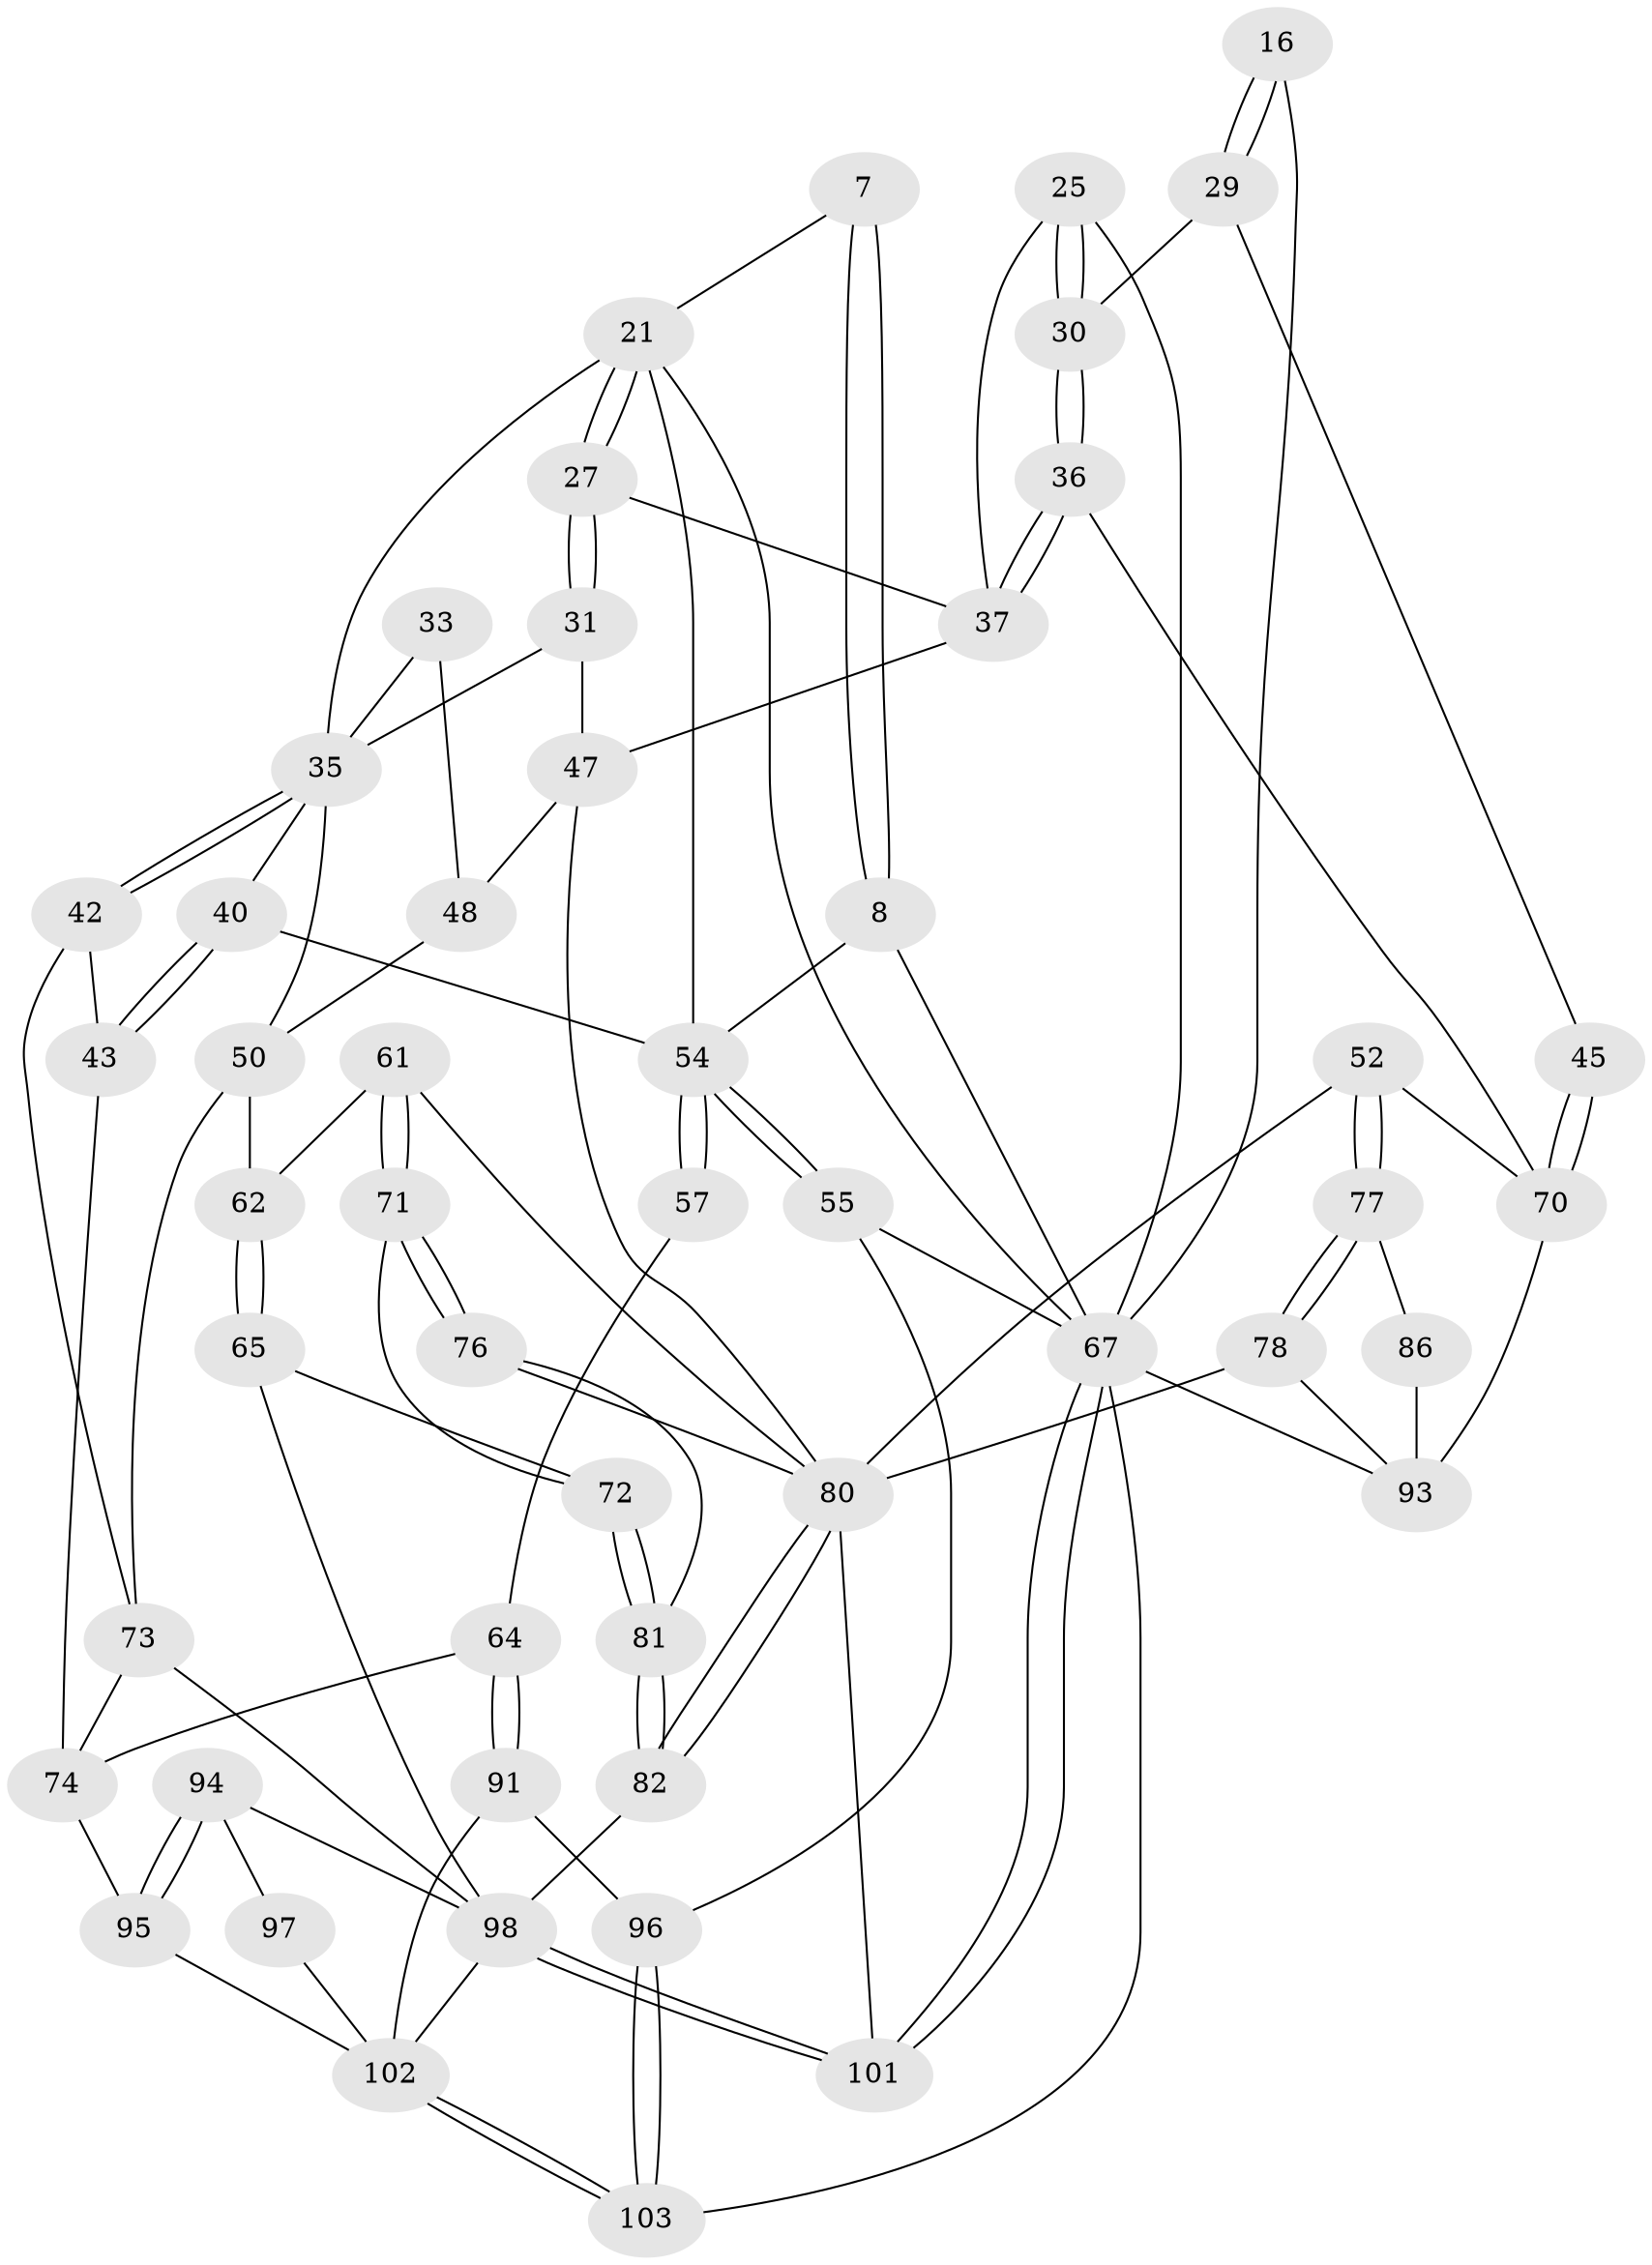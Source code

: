 // original degree distribution, {3: 0.02912621359223301, 5: 0.5145631067961165, 4: 0.23300970873786409, 6: 0.22330097087378642}
// Generated by graph-tools (version 1.1) at 2025/01/03/09/25 05:01:06]
// undirected, 51 vertices, 113 edges
graph export_dot {
graph [start="1"]
  node [color=gray90,style=filled];
  7 [pos="+0.24378318036637567+0.12485888506039741"];
  8 [pos="+0+0.2408153281966669",super="+6"];
  16 [pos="+0.8381397887855092+0.3474044548161702",super="+15"];
  21 [pos="+0.5510294349805883+0.318559148458588",super="+20"];
  25 [pos="+0.7804113023366073+0.43958133850851333"];
  27 [pos="+0.637448109692774+0.5042106356414849"];
  29 [pos="+1+0.5193514332357062",super="+28"];
  30 [pos="+0.927349024940914+0.5541189100796254"];
  31 [pos="+0.6246084275931192+0.5174177362218829"];
  33 [pos="+0.49899067522201623+0.6070430706556322"];
  35 [pos="+0.39432896685308183+0.677409158155246",super="+34+32"];
  36 [pos="+0.8425212581515108+0.6370411950852608"];
  37 [pos="+0.7907276412009531+0.6446101097152372",super="+26"];
  40 [pos="+0.22546140073975773+0.5937223141648572"];
  42 [pos="+0.33654657301220214+0.7198827688448308"];
  43 [pos="+0.2525927153123086+0.6913501101625549"];
  45 [pos="+1+0.6885413399884673"];
  47 [pos="+0.7784915685890034+0.665586336995588",super="+39"];
  48 [pos="+0.6422988007253121+0.7141678516849",super="+44"];
  50 [pos="+0.5082348398606771+0.6735532400316212",super="+49"];
  52 [pos="+0.8628930141852195+0.8116597495962186"];
  54 [pos="+0+0.8142537426722404",super="+18+19+41"];
  55 [pos="+0+0.8671639233035268"];
  57 [pos="+0.08231355482225104+0.741079261424046"];
  61 [pos="+0.6726133574690066+0.7788464733270717"];
  62 [pos="+0.63661628222698+0.7625342548941701"];
  64 [pos="+0.145886175862107+0.7868679126094449"];
  65 [pos="+0.5772465095997162+0.8060651087472976"];
  67 [pos="+1+1",super="+2+56+11+5+17"];
  70 [pos="+1+0.8264113736599951",super="+51+46"];
  71 [pos="+0.668074754516354+0.841732804883804"];
  72 [pos="+0.6179446399023028+0.8349362131257709"];
  73 [pos="+0.38443707289761136+0.8437639374429212",super="+59+58"];
  74 [pos="+0.20903914536943674+0.82453940881786",super="+63"];
  76 [pos="+0.6731499638981051+0.8532314206740619"];
  77 [pos="+0.8715454793117259+0.8443446439044349"];
  78 [pos="+0.8135502315721086+0.9232459498875151"];
  80 [pos="+0.7546983608960949+0.9441397503381814",super="+75+53+79"];
  81 [pos="+0.6399989700849045+0.8749059962828208"];
  82 [pos="+0.6301101675746723+0.8994128760301715"];
  86 [pos="+0.872239167408125+0.8446131342051085"];
  91 [pos="+0.11928286912576987+0.8441298530989012",super="+90"];
  93 [pos="+0.9375307132694712+0.9207935888094678",super="+68+69"];
  94 [pos="+0.38370874674700256+0.9027466141328432"];
  95 [pos="+0.3821781318037924+0.9062489638972933",super="+88"];
  96 [pos="+0.08062539151753022+0.9889201777669046",super="+92"];
  97 [pos="+0.5574183742088148+0.9167626312447346"];
  98 [pos="+0.7161706908774221+1",super="+83+84+87+66"];
  101 [pos="+0.7694593093769942+1"];
  102 [pos="+0.2474119050809609+1",super="+89+99+100"];
  103 [pos="+0+1"];
  7 -- 8 [weight=2];
  7 -- 8;
  7 -- 21;
  8 -- 67 [weight=3];
  8 -- 54;
  16 -- 29 [weight=2];
  16 -- 29;
  16 -- 67 [weight=3];
  21 -- 27;
  21 -- 27;
  21 -- 35 [weight=2];
  21 -- 67 [weight=2];
  21 -- 54;
  25 -- 30;
  25 -- 30;
  25 -- 37;
  25 -- 67;
  27 -- 31;
  27 -- 31;
  27 -- 37;
  29 -- 30;
  29 -- 45;
  30 -- 36;
  30 -- 36;
  31 -- 35;
  31 -- 47;
  33 -- 35 [weight=2];
  33 -- 48;
  35 -- 42;
  35 -- 42;
  35 -- 50;
  35 -- 40;
  36 -- 37;
  36 -- 37;
  36 -- 70;
  37 -- 47;
  40 -- 43;
  40 -- 43;
  40 -- 54;
  42 -- 43;
  42 -- 73;
  43 -- 74;
  45 -- 70 [weight=2];
  45 -- 70;
  47 -- 48 [weight=2];
  47 -- 80;
  48 -- 50;
  50 -- 73;
  50 -- 62;
  52 -- 77;
  52 -- 77;
  52 -- 70;
  52 -- 80;
  54 -- 55;
  54 -- 55;
  54 -- 57 [weight=2];
  54 -- 57;
  55 -- 67;
  55 -- 96;
  57 -- 64;
  61 -- 62;
  61 -- 71;
  61 -- 71;
  61 -- 80;
  62 -- 65;
  62 -- 65;
  64 -- 91;
  64 -- 91;
  64 -- 74;
  65 -- 72;
  65 -- 98;
  67 -- 101;
  67 -- 101;
  67 -- 103;
  67 -- 93;
  70 -- 93;
  71 -- 72;
  71 -- 76;
  71 -- 76;
  72 -- 81;
  72 -- 81;
  73 -- 74;
  73 -- 98 [weight=2];
  74 -- 95;
  76 -- 81;
  76 -- 80;
  77 -- 78;
  77 -- 78;
  77 -- 86;
  78 -- 93;
  78 -- 80;
  80 -- 82;
  80 -- 82;
  80 -- 101;
  81 -- 82;
  81 -- 82;
  82 -- 98;
  86 -- 93 [weight=2];
  91 -- 96 [weight=2];
  91 -- 102;
  94 -- 95;
  94 -- 95;
  94 -- 97;
  94 -- 98;
  95 -- 102 [weight=2];
  96 -- 103;
  96 -- 103;
  97 -- 102;
  98 -- 101;
  98 -- 101;
  98 -- 102;
  102 -- 103;
  102 -- 103;
}
